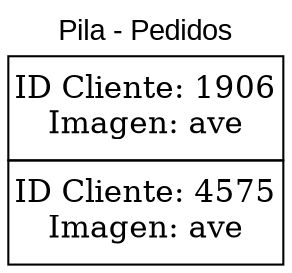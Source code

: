 digraph G {
fontname="Arial"
label="Pila - Pedidos"
labelloc=t
stack [shape=none, margin=0, label=<<TABLE BORDER="0" CELLBORDER="1" CELLSPACING="0" CELLPADDING="2">
<tr>
<td width="125" height="50"><font point-size="15">ID Cliente: 1906<BR/>Imagen: ave</font></td>
</tr>
<tr>
<td width="125" height="50"><font point-size="15">ID Cliente: 4575<BR/>Imagen: ave</font></td>
</tr>
</TABLE>>];
}